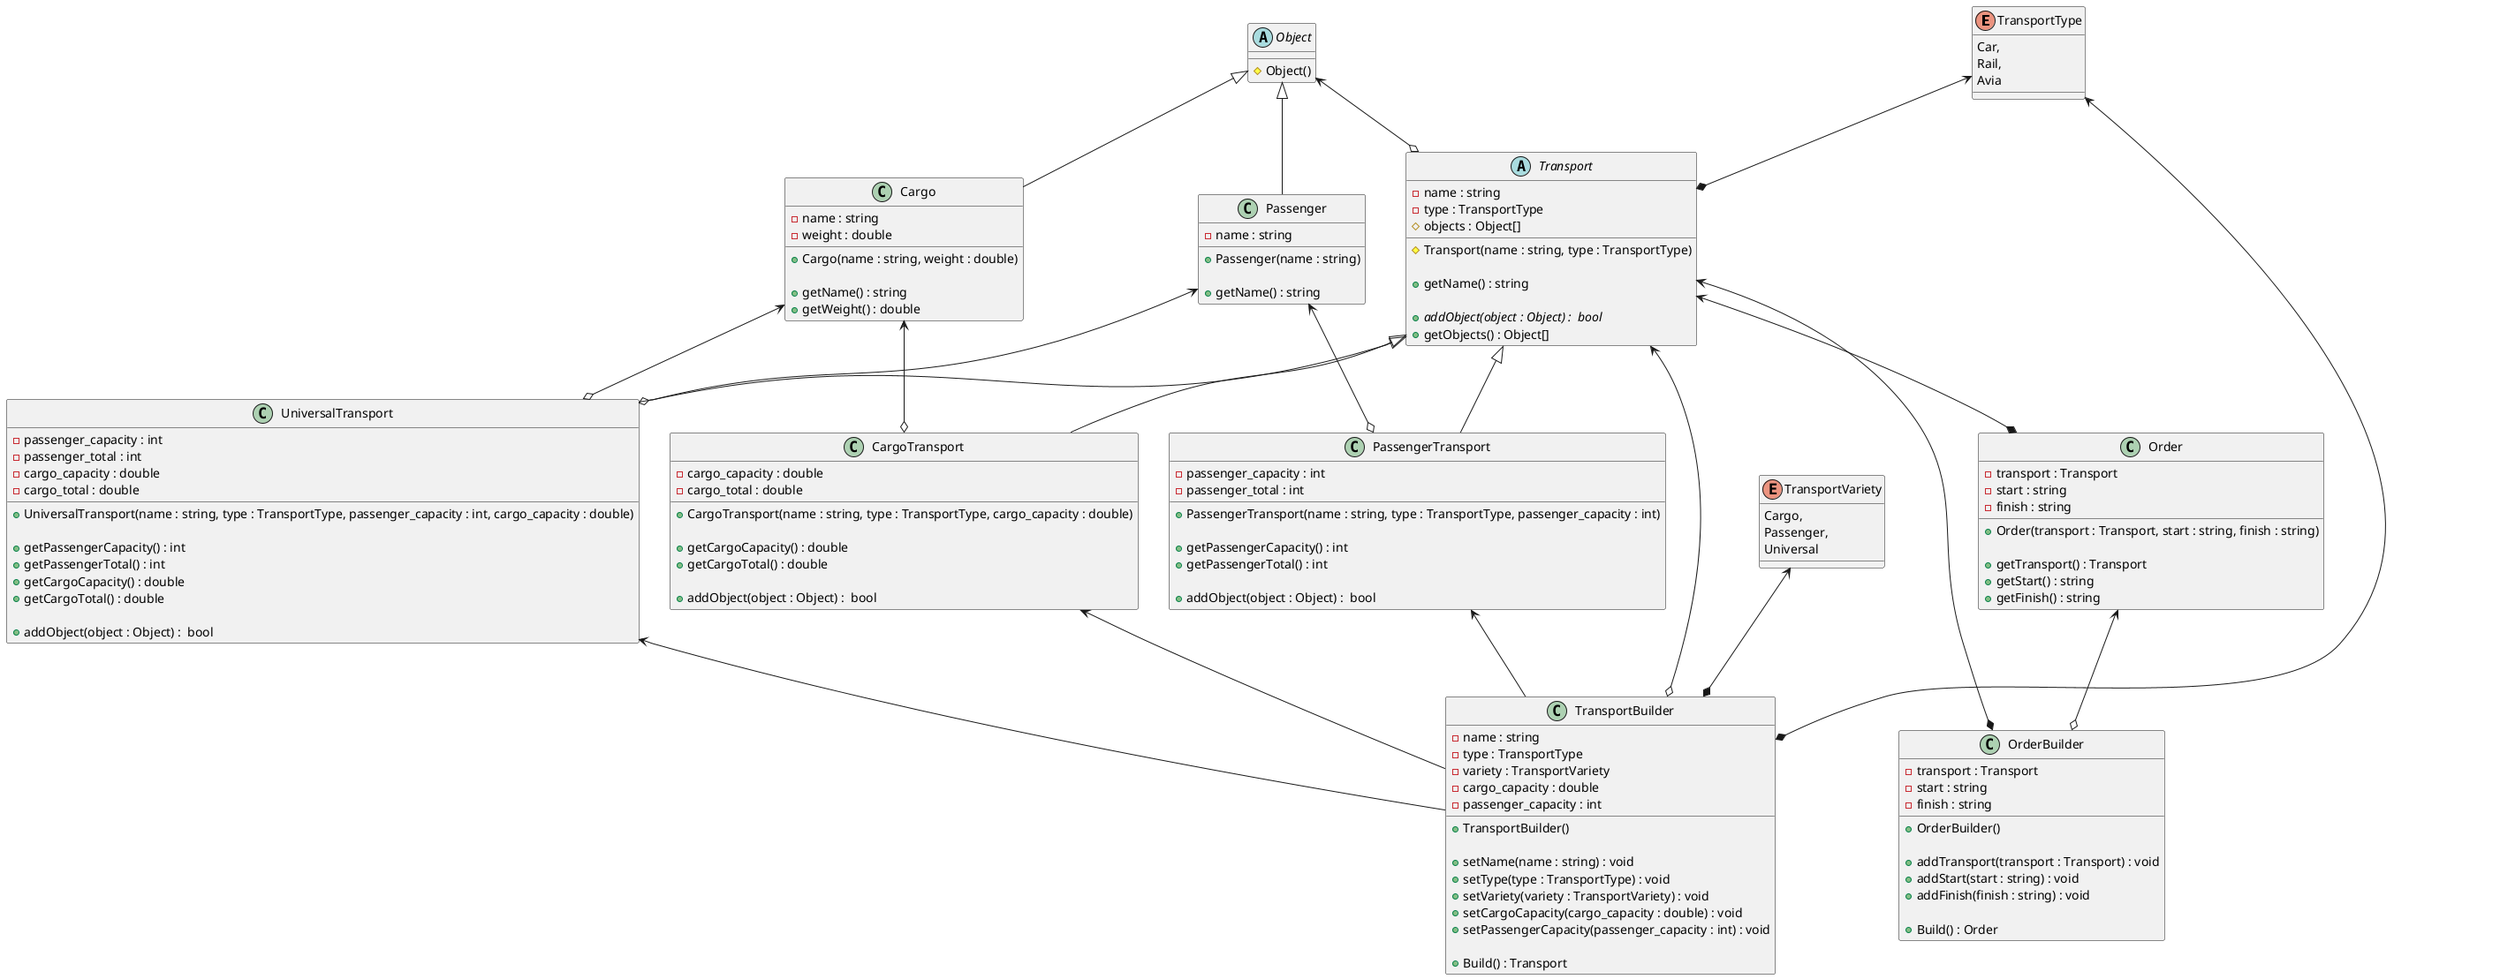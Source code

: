 @startuml
'https://plantuml.com/class-diagram

enum TransportType {
Car,
Rail,
Avia
}

abstract class Object {
# Object()
}

Object <|-- Cargo
class Cargo {
- name : string
- weight : double

+ Cargo(name : string, weight : double)

+ getName() : string
+ getWeight() : double
}

Object <|-- Passenger
class Passenger {
- name : string

+ Passenger(name : string)

+ getName() : string
}


TransportType <--* Transport
Object <--o Transport
abstract class Transport {
- name : string
- type : TransportType
# objects : Object[]

# Transport(name : string, type : TransportType)

+ getName() : string

+ {abstract} addObject(object : Object) :  bool
+ getObjects() : Object[]
}

Transport <|-- CargoTransport
Cargo <--o CargoTransport
class CargoTransport {
- cargo_capacity : double
- cargo_total : double

+ CargoTransport(name : string, type : TransportType, cargo_capacity : double)

+ getCargoCapacity() : double
+ getCargoTotal() : double

+ addObject(object : Object) :  bool
}

Transport <|-- PassengerTransport
Passenger <--o PassengerTransport
class PassengerTransport {
- passenger_capacity : int
- passenger_total : int

+ PassengerTransport(name : string, type : TransportType, passenger_capacity : int)

+ getPassengerCapacity() : int
+ getPassengerTotal() : int

+ addObject(object : Object) :  bool
}

Transport <|-- UniversalTransport
Passenger <--o UniversalTransport
Cargo <--o UniversalTransport
class UniversalTransport {
- passenger_capacity : int
- passenger_total : int
- cargo_capacity : double
- cargo_total : double

+ UniversalTransport(name : string, type : TransportType, passenger_capacity : int, cargo_capacity : double)

+ getPassengerCapacity() : int
+ getPassengerTotal() : int
+ getCargoCapacity() : double
+ getCargoTotal() : double

+ addObject(object : Object) :  bool
}

Transport <--* Order
class Order {
- transport : Transport
- start : string
- finish : string

+ Order(transport : Transport, start : string, finish : string)

+ getTransport() : Transport
+ getStart() : string
+ getFinish() : string
}

Transport <--* OrderBuilder
Order <--o OrderBuilder
class OrderBuilder{
- transport : Transport
- start : string
- finish : string

+ OrderBuilder()

+ addTransport(transport : Transport) : void
+ addStart(start : string) : void
+ addFinish(finish : string) : void

+ Build() : Order
}

enum TransportVariety {
Cargo,
Passenger,
Universal
}


Transport <--o TransportBuilder
TransportType <--* TransportBuilder
TransportVariety <--* TransportBuilder
CargoTransport <-- TransportBuilder
PassengerTransport <-- TransportBuilder
UniversalTransport <-- TransportBuilder
class TransportBuilder {
- name : string
- type : TransportType
- variety : TransportVariety
- cargo_capacity : double
- passenger_capacity : int

+ TransportBuilder()

+ setName(name : string) : void
+ setType(type : TransportType) : void
+ setVariety(variety : TransportVariety) : void
+ setCargoCapacity(cargo_capacity : double) : void
+ setPassengerCapacity(passenger_capacity : int) : void

+ Build() : Transport
}

@enduml